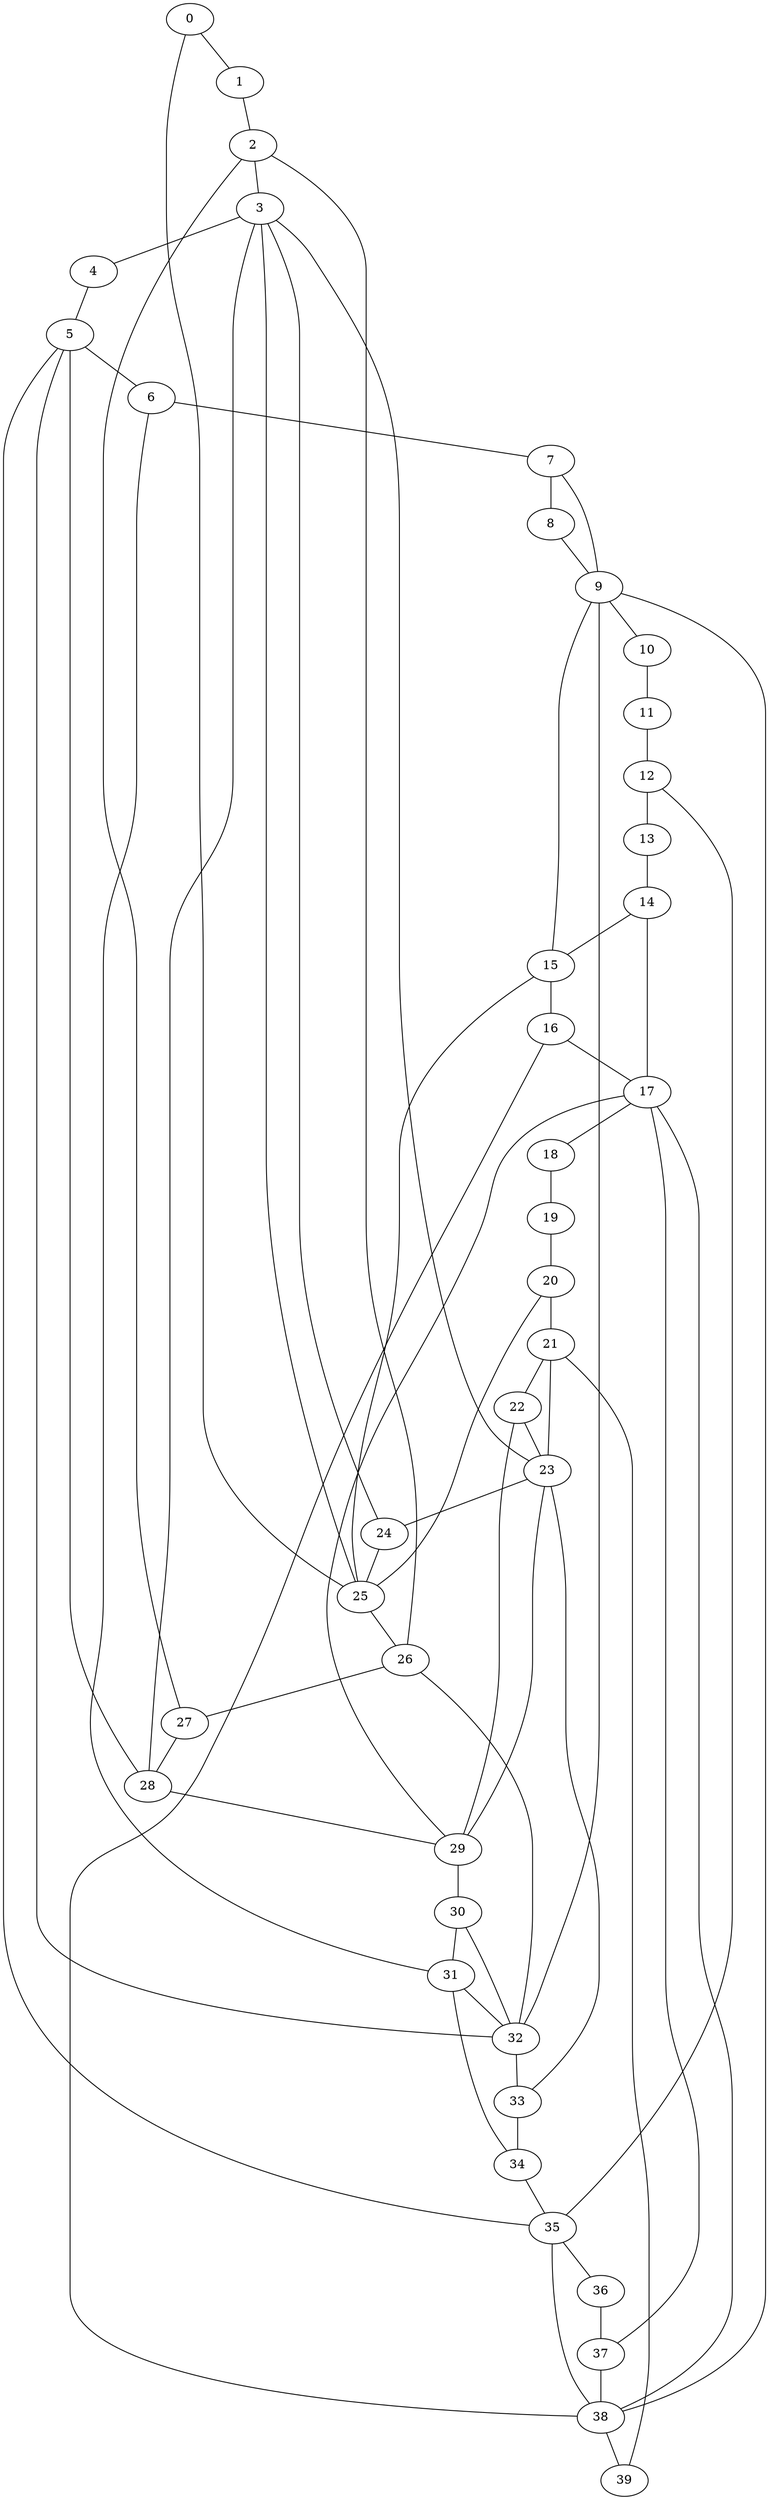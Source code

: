 
graph graphname {
    0 -- 1
0 -- 25
1 -- 2
2 -- 3
2 -- 26
2 -- 27
3 -- 4
3 -- 25
3 -- 28
3 -- 24
3 -- 23
4 -- 5
5 -- 6
5 -- 32
5 -- 35
5 -- 28
6 -- 7
6 -- 31
7 -- 8
7 -- 9
8 -- 9
9 -- 10
9 -- 15
9 -- 32
9 -- 38
10 -- 11
11 -- 12
12 -- 13
12 -- 35
13 -- 14
14 -- 15
14 -- 17
15 -- 16
15 -- 25
16 -- 17
16 -- 38
17 -- 18
17 -- 38
17 -- 29
17 -- 37
18 -- 19
19 -- 20
20 -- 21
20 -- 25
21 -- 22
21 -- 39
21 -- 23
22 -- 23
22 -- 29
23 -- 24
23 -- 29
23 -- 33
24 -- 25
25 -- 26
26 -- 27
26 -- 32
27 -- 28
28 -- 29
29 -- 30
30 -- 31
30 -- 32
31 -- 32
31 -- 34
32 -- 33
33 -- 34
34 -- 35
35 -- 36
35 -- 38
36 -- 37
37 -- 38
38 -- 39

}
